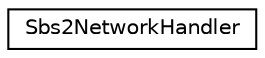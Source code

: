 digraph G
{
  edge [fontname="Helvetica",fontsize="10",labelfontname="Helvetica",labelfontsize="10"];
  node [fontname="Helvetica",fontsize="10",shape=record];
  rankdir="LR";
  Node1 [label="Sbs2NetworkHandler",height=0.2,width=0.4,color="black", fillcolor="white", style="filled",URL="$class_sbs2_network_handler.html"];
}
